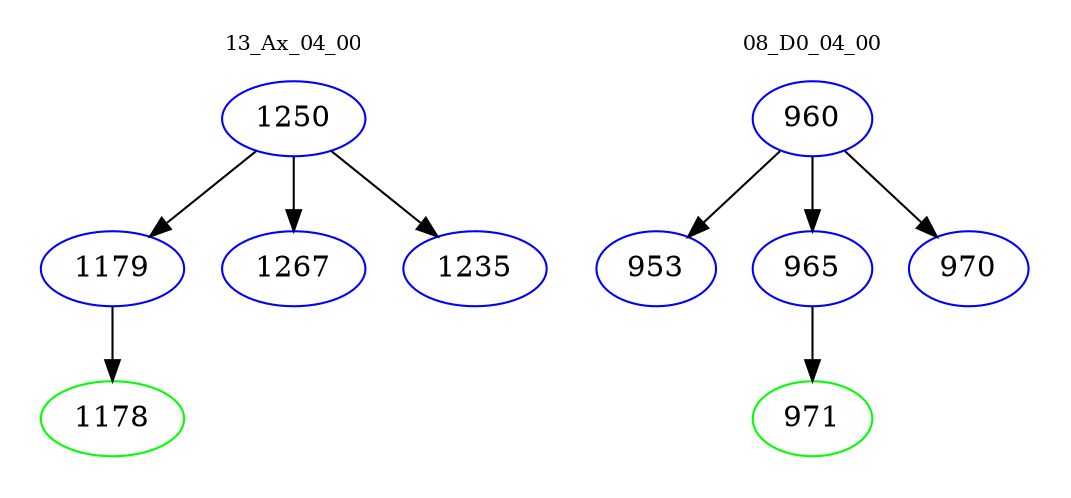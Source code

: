digraph{
subgraph cluster_0 {
color = white
label = "13_Ax_04_00";
fontsize=10;
T0_1250 [label="1250", color="blue"]
T0_1250 -> T0_1179 [color="black"]
T0_1179 [label="1179", color="blue"]
T0_1179 -> T0_1178 [color="black"]
T0_1178 [label="1178", color="green"]
T0_1250 -> T0_1267 [color="black"]
T0_1267 [label="1267", color="blue"]
T0_1250 -> T0_1235 [color="black"]
T0_1235 [label="1235", color="blue"]
}
subgraph cluster_1 {
color = white
label = "08_D0_04_00";
fontsize=10;
T1_960 [label="960", color="blue"]
T1_960 -> T1_953 [color="black"]
T1_953 [label="953", color="blue"]
T1_960 -> T1_965 [color="black"]
T1_965 [label="965", color="blue"]
T1_965 -> T1_971 [color="black"]
T1_971 [label="971", color="green"]
T1_960 -> T1_970 [color="black"]
T1_970 [label="970", color="blue"]
}
}

